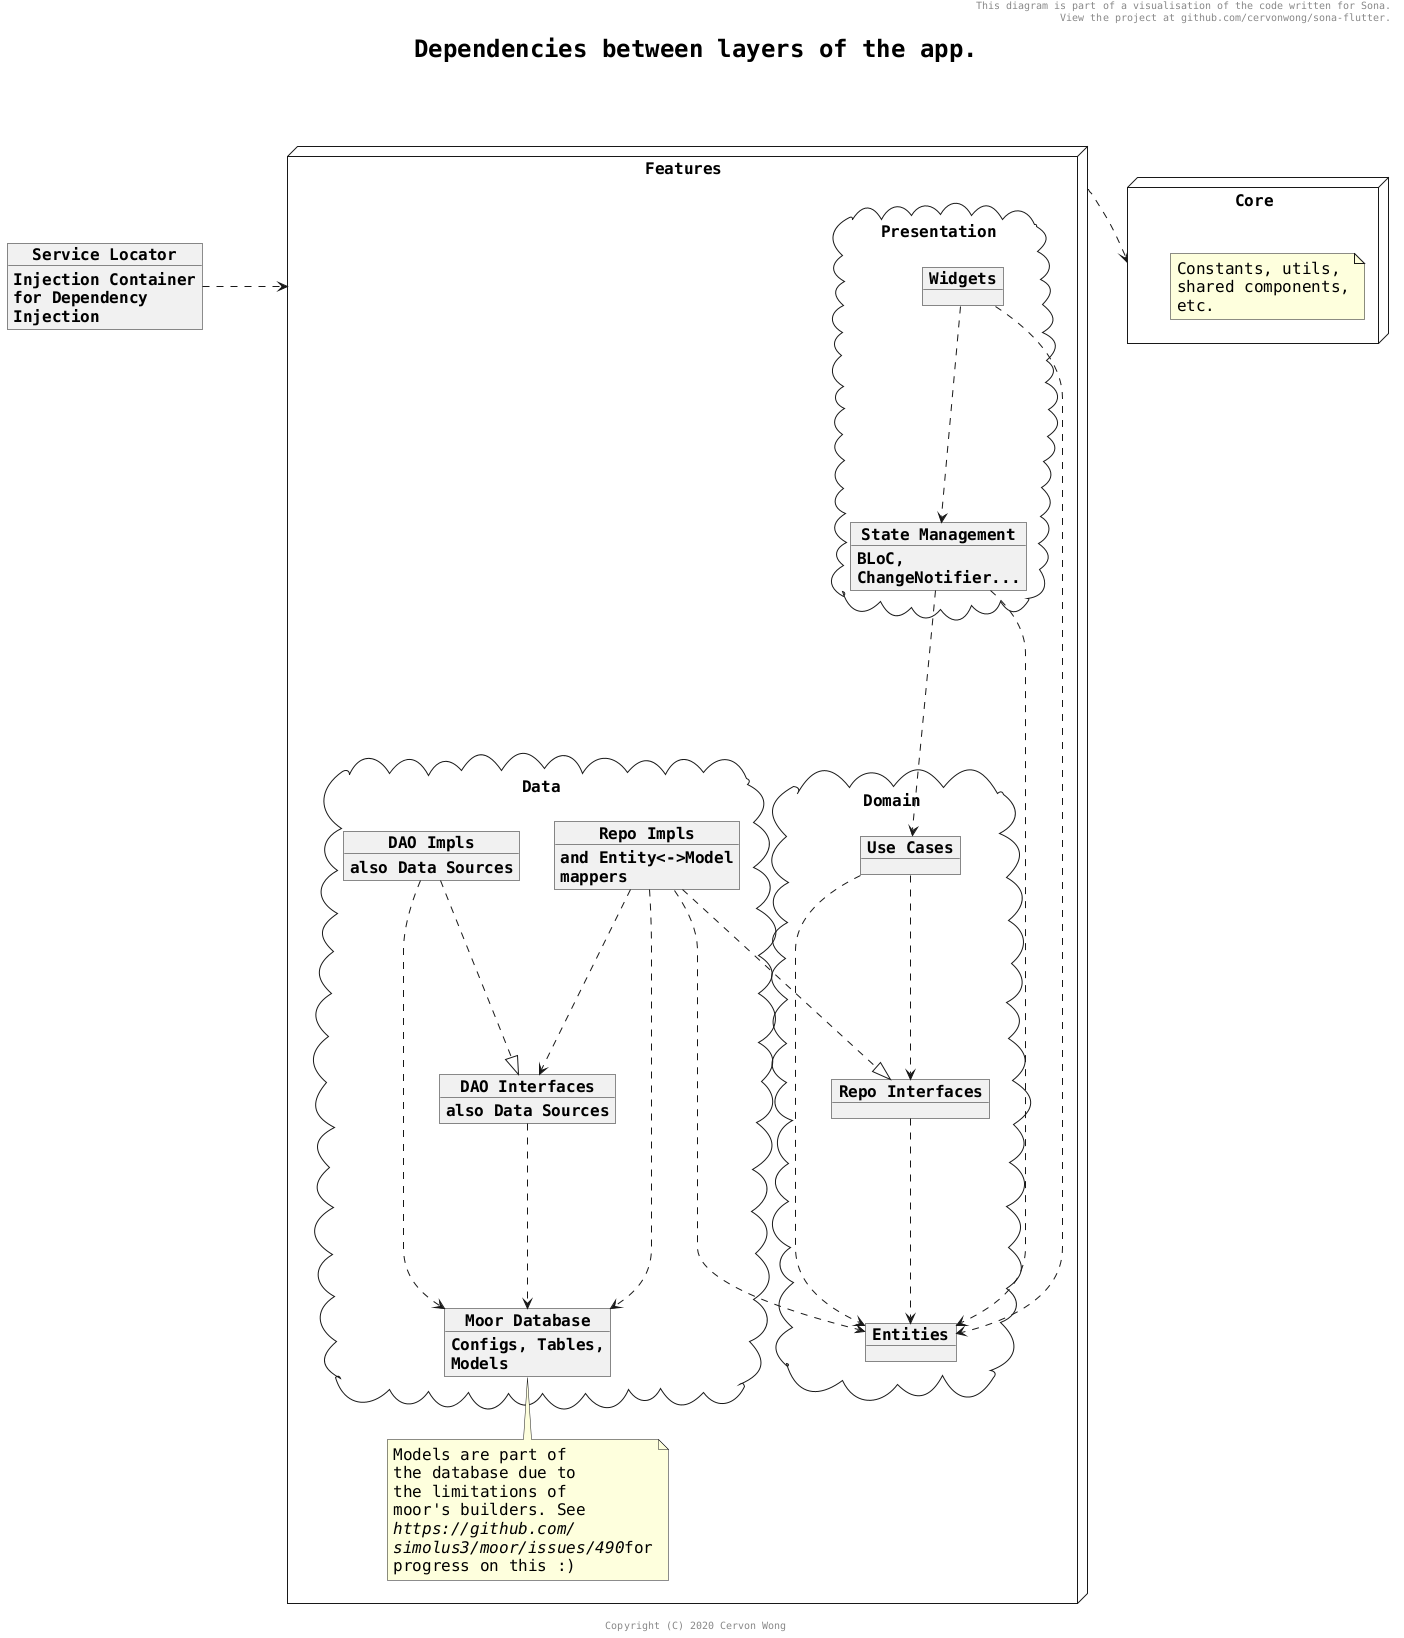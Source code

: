 @startuml

skinparam wrapWidth 200
skinparam maxMessageSize 100
skinparam defaultFontName Monospaced
skinparam defaultFontSize 16
skinparam arrowFontSize 12
skinparam objectFontStyle bold
skinparam titleFontSize 24
skinparam titleFontStyle bold
skinparam shadowing false

header This diagram is part of a visualisation of the code written for Sona.\n View the project at github.com/cervonwong/sona-flutter.
title Dependencies between layers of the app.\n
footer Copyright (C) 2020 Cervon Wong

package Features <<Node>> {
	package Presentation <<Cloud>> {
		object "Widgets" as w
		object "State Management" as s {
			BLoC, ChangeNotifier...
		}
	}
	
	package Domain <<Cloud>> {
		object "Use Cases" as u
		object "Entities" as e
		object "Repo Interfaces" as ir
	}
	
	package Data <<Cloud>> {
		object "Repo Impls" as ri {
			and Entity<->Model mappers
		}
		object "DAO Impls" AS di {
			also Data Sources
		}
		object "DAO Interfaces" as id {
			also Data Sources
		}
		object "Moor Database" as db {
			Configs, Tables, Models
		}
	}

	note bottom of db
    	Models are part of the database due to the limitations of moor's builders. See <i>https://github.com/ simolus3/moor/issues/490</i>for progress on this :)
    end note
}

object "Service Locator" as sl {
	Injection Container for Dependency Injection
}

package Core <<Node>> {
	note "Constants, utils, shared components, etc." as n1
}

w  ....>  s
w  ....>  e
s  ....>  u
s  ....>  e
u  ....>  e
u  ....>  ir
ir ....>  e
ri ....|> ir
ri ....>  id
ri ....>  db
ri ....>  e
di ....>  db
di ....|> id
id ....> db

sl .> Features : \t
Features .> Core : \t

@enduml
